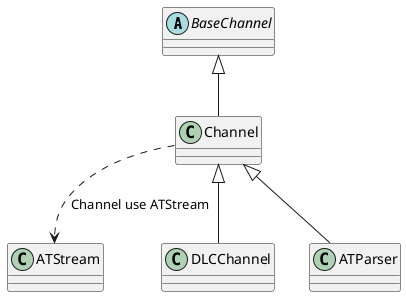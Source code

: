 @startuml

abstract class BaseChannel

BaseChannel <|-- Channel

Channel ..> ATStream: Channel use ATStream

Channel <|-- DLCChannel
Channel <|-- ATParser

@enduml
